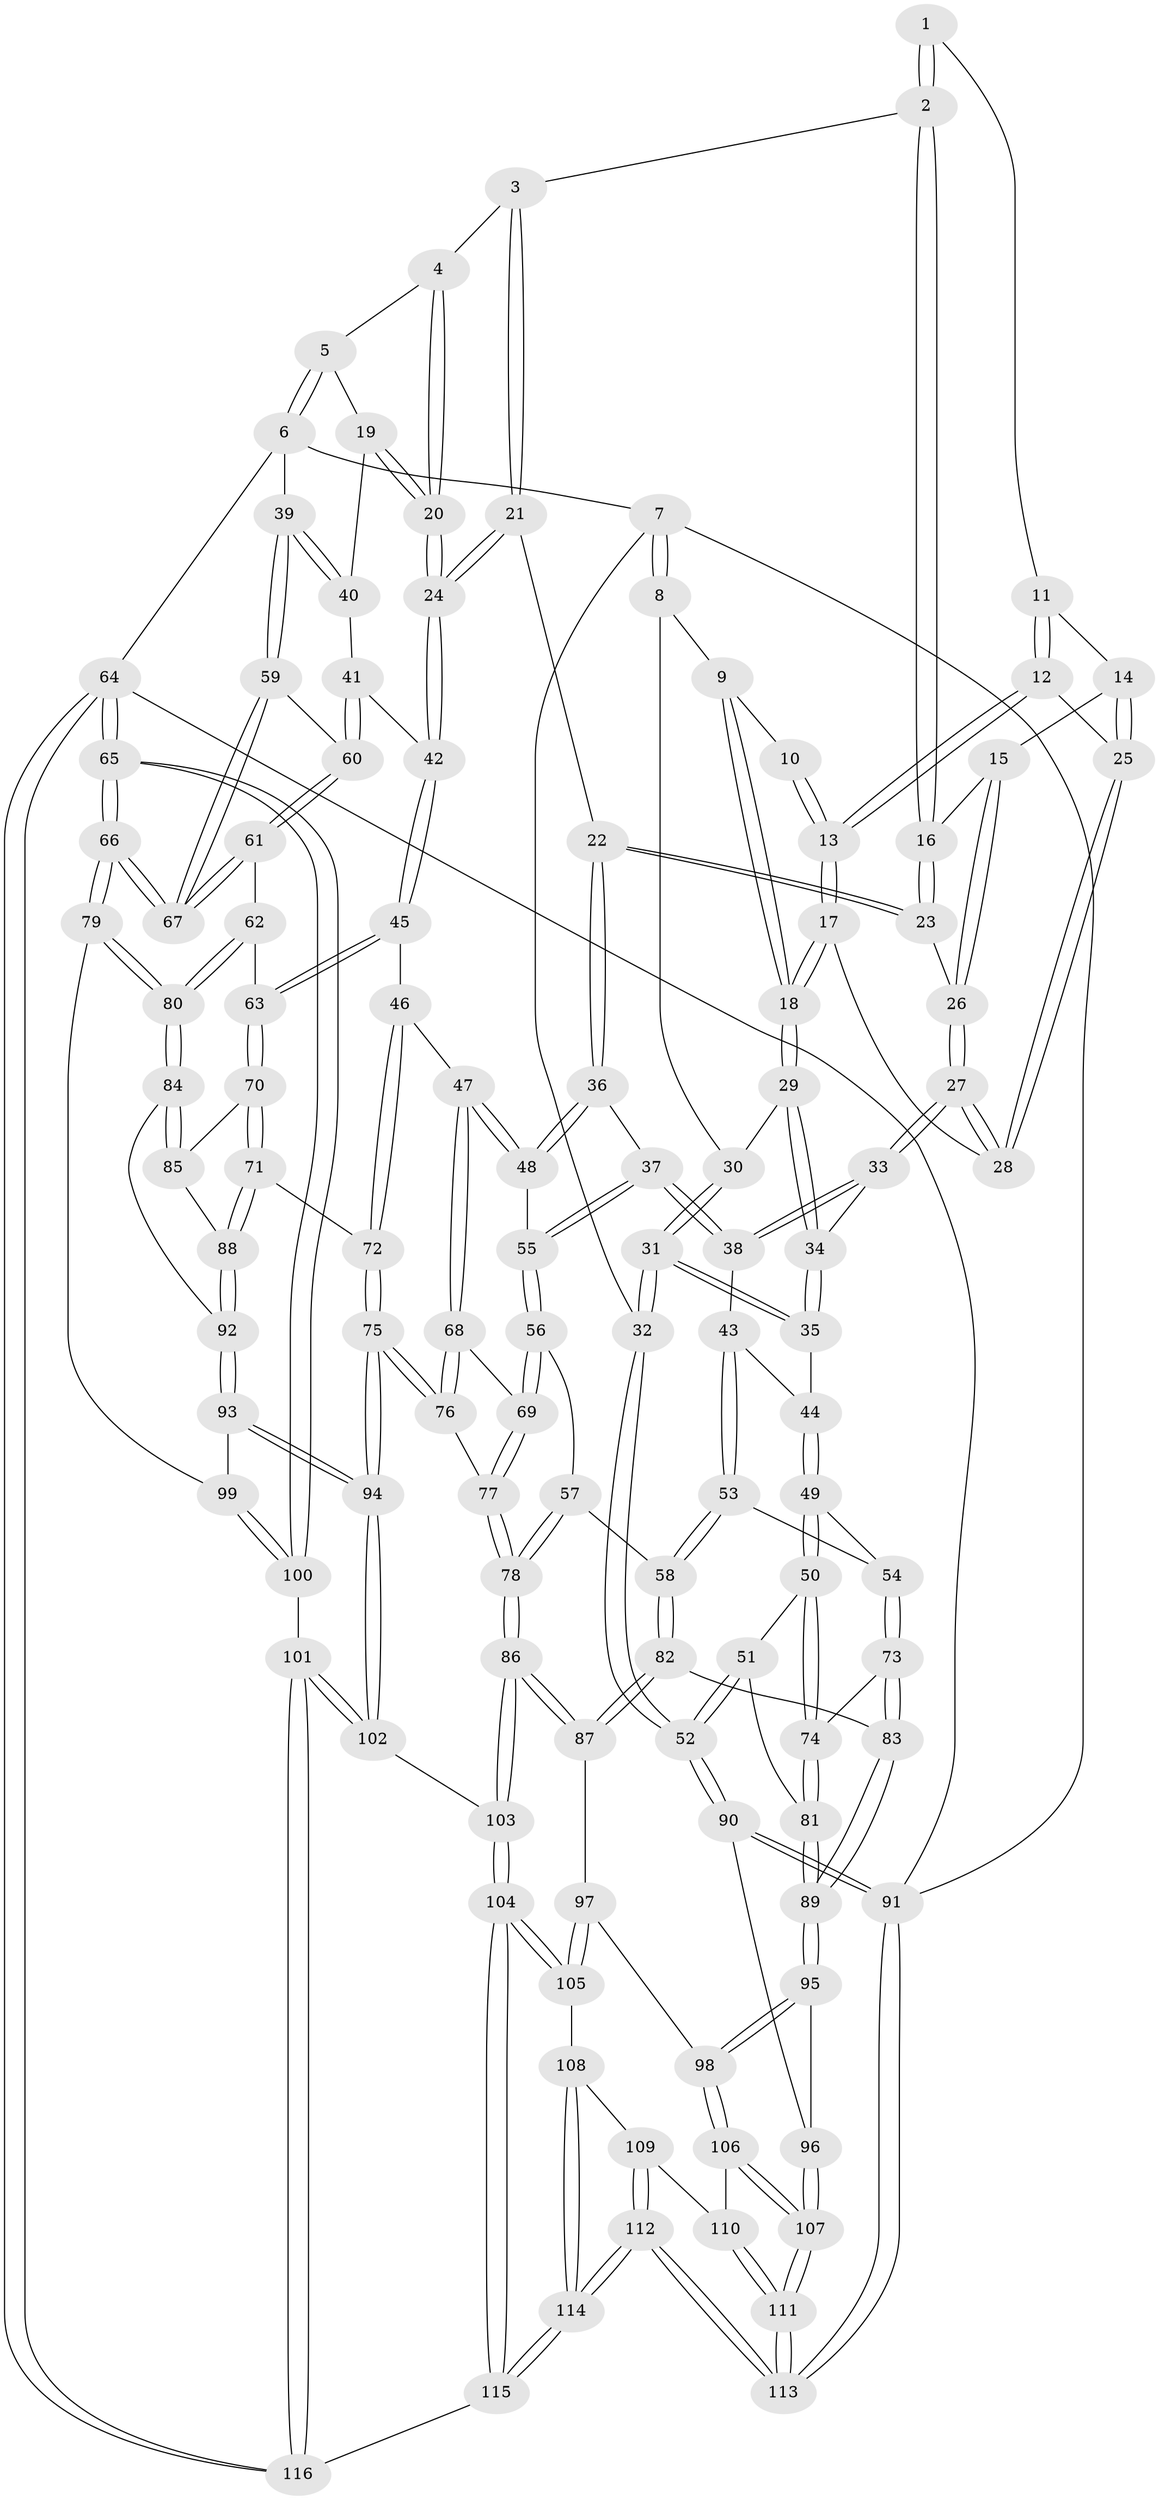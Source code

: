 // Generated by graph-tools (version 1.1) at 2025/11/02/27/25 16:11:57]
// undirected, 116 vertices, 287 edges
graph export_dot {
graph [start="1"]
  node [color=gray90,style=filled];
  1 [pos="+0.4193612430414653+0"];
  2 [pos="+0.6855407820464918+0"];
  3 [pos="+0.6926943710527224+0"];
  4 [pos="+0.7363393282330291+0"];
  5 [pos="+0.830361744073239+0"];
  6 [pos="+1+0"];
  7 [pos="+0+0"];
  8 [pos="+0+0"];
  9 [pos="+0.1734941833034087+0"];
  10 [pos="+0.3471437537146848+0"];
  11 [pos="+0.4240069722418311+0"];
  12 [pos="+0.3745413647906407+0.09828772842433076"];
  13 [pos="+0.34342011337739853+0.10460014017775542"];
  14 [pos="+0.4377599288506085+0.0767655861905254"];
  15 [pos="+0.44974785334905615+0.07974129183781334"];
  16 [pos="+0.5910582748451286+0.03432306476116178"];
  17 [pos="+0.32266223440238945+0.12529794394903485"];
  18 [pos="+0.2996121765775975+0.14049905488086584"];
  19 [pos="+0.7784158270734121+0.20007285952947"];
  20 [pos="+0.7673156550307877+0.20807037963724395"];
  21 [pos="+0.7076557757262796+0.2696667958926975"];
  22 [pos="+0.7002583062831336+0.2703597275165822"];
  23 [pos="+0.5686180366823852+0.15916813354780654"];
  24 [pos="+0.7102841899725834+0.27011018978130535"];
  25 [pos="+0.4173666882933962+0.09509483789122378"];
  26 [pos="+0.5326494831487167+0.17128019466831904"];
  27 [pos="+0.46803873328662954+0.21467336457692807"];
  28 [pos="+0.44272987009832016+0.17683970188189113"];
  29 [pos="+0.28914436668076654+0.15501382137394798"];
  30 [pos="+0.20885712385587835+0.13902148244349685"];
  31 [pos="+0.0204757220360561+0.2815699126125175"];
  32 [pos="+0+0.3136747019049288"];
  33 [pos="+0.43173244442569453+0.2808458474725561"];
  34 [pos="+0.29170457295321184+0.1641418919324616"];
  35 [pos="+0.2373631244040122+0.3100940810946784"];
  36 [pos="+0.6233729347419366+0.3375049912294707"];
  37 [pos="+0.44543319113761737+0.3379551440069408"];
  38 [pos="+0.4314982762671244+0.32392022657698727"];
  39 [pos="+1+0"];
  40 [pos="+1+0.06260235798066863"];
  41 [pos="+0.8484348562338185+0.34953881717599633"];
  42 [pos="+0.8028107074482933+0.34798475636350146"];
  43 [pos="+0.31343386820802854+0.3563359886317532"];
  44 [pos="+0.277583559437012+0.34753695906013604"];
  45 [pos="+0.7562998095980409+0.4896113773718665"];
  46 [pos="+0.6607742317601293+0.5152978312421553"];
  47 [pos="+0.6327178380205961+0.5097892372801994"];
  48 [pos="+0.6174112043575294+0.4914884813339149"];
  49 [pos="+0.1787933571628491+0.49331039154482"];
  50 [pos="+0.10212390793428205+0.495199707684822"];
  51 [pos="+0.0900559202900549+0.49414797268317867"];
  52 [pos="+0+0.417055254291393"];
  53 [pos="+0.32142914838748676+0.5360779099082427"];
  54 [pos="+0.25018394092447577+0.5284945590544924"];
  55 [pos="+0.4634611741164647+0.47691154381132966"];
  56 [pos="+0.44666466295003787+0.5026203814494205"];
  57 [pos="+0.4247779513808231+0.5245440240753231"];
  58 [pos="+0.3312462845529982+0.5425367507523121"];
  59 [pos="+1+0.34394476937591556"];
  60 [pos="+0.8906451318127333+0.3726342262399086"];
  61 [pos="+0.9213833350756335+0.5267289148629318"];
  62 [pos="+0.8983231014855687+0.5472527089496514"];
  63 [pos="+0.8196105539727004+0.5576157529857338"];
  64 [pos="+1+1"];
  65 [pos="+1+1"];
  66 [pos="+1+0.897713064003647"];
  67 [pos="+1+0.5316226290566904"];
  68 [pos="+0.6238171531402125+0.5269896458805311"];
  69 [pos="+0.561986014123595+0.6018975611828425"];
  70 [pos="+0.8186015318393834+0.5603104548256793"];
  71 [pos="+0.7362361833280041+0.6300199418522744"];
  72 [pos="+0.7108531309129192+0.638207278000266"];
  73 [pos="+0.21798215145156155+0.6191730592988489"];
  74 [pos="+0.19495622160964954+0.6192646043667174"];
  75 [pos="+0.6636826528111667+0.7263647609093735"];
  76 [pos="+0.6479835120968457+0.7203284356187092"];
  77 [pos="+0.5313021625987729+0.6982369172353434"];
  78 [pos="+0.49486030671019027+0.7100940183437453"];
  79 [pos="+1+0.7581564840379164"];
  80 [pos="+0.9394055257823029+0.7004420252877565"];
  81 [pos="+0.14561525183601462+0.6577861913115693"];
  82 [pos="+0.3230828761651427+0.6612472266344104"];
  83 [pos="+0.24514789691371566+0.66990224955259"];
  84 [pos="+0.8630957495954108+0.6834924401311484"];
  85 [pos="+0.820987831225225+0.581808790684902"];
  86 [pos="+0.4881729136780747+0.7167935944564862"];
  87 [pos="+0.3613906480615992+0.7149123607271802"];
  88 [pos="+0.79612144544556+0.6711876791071545"];
  89 [pos="+0.13870239796006772+0.7611737172053202"];
  90 [pos="+0+0.7334732677455289"];
  91 [pos="+0+1"];
  92 [pos="+0.8065396551870271+0.7003702038235281"];
  93 [pos="+0.7910785653094174+0.7210962243153816"];
  94 [pos="+0.6796794419426425+0.7484535094384512"];
  95 [pos="+0.1316388808584142+0.7748454711195985"];
  96 [pos="+0.08850057715262734+0.7754763446928233"];
  97 [pos="+0.331012910032802+0.7640064836057566"];
  98 [pos="+0.1603921030205593+0.7992034241970813"];
  99 [pos="+0.8339354853360798+0.7762788844723396"];
  100 [pos="+0.7720910507331118+0.8847820039489088"];
  101 [pos="+0.6997432289905218+0.8779077197904404"];
  102 [pos="+0.6952529415729599+0.8728233633972876"];
  103 [pos="+0.4903750869761856+0.8847876538037187"];
  104 [pos="+0.47827804045626954+0.9003973930971574"];
  105 [pos="+0.35695050208067464+0.8957101603973174"];
  106 [pos="+0.17157359709974143+0.8234294699908343"];
  107 [pos="+0.07054860858876884+1"];
  108 [pos="+0.3459053107011826+0.9030683576823673"];
  109 [pos="+0.23758665109385832+0.890883544826464"];
  110 [pos="+0.20599395438641238+0.8645765529155235"];
  111 [pos="+0.010296308031624195+1"];
  112 [pos="+0.17237424629863973+1"];
  113 [pos="+0+1"];
  114 [pos="+0.2694706921894668+1"];
  115 [pos="+0.5287139867998316+1"];
  116 [pos="+0.626934567408005+1"];
  1 -- 2;
  1 -- 2;
  1 -- 11;
  2 -- 3;
  2 -- 16;
  2 -- 16;
  3 -- 4;
  3 -- 21;
  3 -- 21;
  4 -- 5;
  4 -- 20;
  4 -- 20;
  5 -- 6;
  5 -- 6;
  5 -- 19;
  6 -- 7;
  6 -- 39;
  6 -- 64;
  7 -- 8;
  7 -- 8;
  7 -- 32;
  7 -- 91;
  8 -- 9;
  8 -- 30;
  9 -- 10;
  9 -- 18;
  9 -- 18;
  10 -- 13;
  10 -- 13;
  11 -- 12;
  11 -- 12;
  11 -- 14;
  12 -- 13;
  12 -- 13;
  12 -- 25;
  13 -- 17;
  13 -- 17;
  14 -- 15;
  14 -- 25;
  14 -- 25;
  15 -- 16;
  15 -- 26;
  15 -- 26;
  16 -- 23;
  16 -- 23;
  17 -- 18;
  17 -- 18;
  17 -- 28;
  18 -- 29;
  18 -- 29;
  19 -- 20;
  19 -- 20;
  19 -- 40;
  20 -- 24;
  20 -- 24;
  21 -- 22;
  21 -- 24;
  21 -- 24;
  22 -- 23;
  22 -- 23;
  22 -- 36;
  22 -- 36;
  23 -- 26;
  24 -- 42;
  24 -- 42;
  25 -- 28;
  25 -- 28;
  26 -- 27;
  26 -- 27;
  27 -- 28;
  27 -- 28;
  27 -- 33;
  27 -- 33;
  29 -- 30;
  29 -- 34;
  29 -- 34;
  30 -- 31;
  30 -- 31;
  31 -- 32;
  31 -- 32;
  31 -- 35;
  31 -- 35;
  32 -- 52;
  32 -- 52;
  33 -- 34;
  33 -- 38;
  33 -- 38;
  34 -- 35;
  34 -- 35;
  35 -- 44;
  36 -- 37;
  36 -- 48;
  36 -- 48;
  37 -- 38;
  37 -- 38;
  37 -- 55;
  37 -- 55;
  38 -- 43;
  39 -- 40;
  39 -- 40;
  39 -- 59;
  39 -- 59;
  40 -- 41;
  41 -- 42;
  41 -- 60;
  41 -- 60;
  42 -- 45;
  42 -- 45;
  43 -- 44;
  43 -- 53;
  43 -- 53;
  44 -- 49;
  44 -- 49;
  45 -- 46;
  45 -- 63;
  45 -- 63;
  46 -- 47;
  46 -- 72;
  46 -- 72;
  47 -- 48;
  47 -- 48;
  47 -- 68;
  47 -- 68;
  48 -- 55;
  49 -- 50;
  49 -- 50;
  49 -- 54;
  50 -- 51;
  50 -- 74;
  50 -- 74;
  51 -- 52;
  51 -- 52;
  51 -- 81;
  52 -- 90;
  52 -- 90;
  53 -- 54;
  53 -- 58;
  53 -- 58;
  54 -- 73;
  54 -- 73;
  55 -- 56;
  55 -- 56;
  56 -- 57;
  56 -- 69;
  56 -- 69;
  57 -- 58;
  57 -- 78;
  57 -- 78;
  58 -- 82;
  58 -- 82;
  59 -- 60;
  59 -- 67;
  59 -- 67;
  60 -- 61;
  60 -- 61;
  61 -- 62;
  61 -- 67;
  61 -- 67;
  62 -- 63;
  62 -- 80;
  62 -- 80;
  63 -- 70;
  63 -- 70;
  64 -- 65;
  64 -- 65;
  64 -- 116;
  64 -- 116;
  64 -- 91;
  65 -- 66;
  65 -- 66;
  65 -- 100;
  65 -- 100;
  66 -- 67;
  66 -- 67;
  66 -- 79;
  66 -- 79;
  68 -- 69;
  68 -- 76;
  68 -- 76;
  69 -- 77;
  69 -- 77;
  70 -- 71;
  70 -- 71;
  70 -- 85;
  71 -- 72;
  71 -- 88;
  71 -- 88;
  72 -- 75;
  72 -- 75;
  73 -- 74;
  73 -- 83;
  73 -- 83;
  74 -- 81;
  74 -- 81;
  75 -- 76;
  75 -- 76;
  75 -- 94;
  75 -- 94;
  76 -- 77;
  77 -- 78;
  77 -- 78;
  78 -- 86;
  78 -- 86;
  79 -- 80;
  79 -- 80;
  79 -- 99;
  80 -- 84;
  80 -- 84;
  81 -- 89;
  81 -- 89;
  82 -- 83;
  82 -- 87;
  82 -- 87;
  83 -- 89;
  83 -- 89;
  84 -- 85;
  84 -- 85;
  84 -- 92;
  85 -- 88;
  86 -- 87;
  86 -- 87;
  86 -- 103;
  86 -- 103;
  87 -- 97;
  88 -- 92;
  88 -- 92;
  89 -- 95;
  89 -- 95;
  90 -- 91;
  90 -- 91;
  90 -- 96;
  91 -- 113;
  91 -- 113;
  92 -- 93;
  92 -- 93;
  93 -- 94;
  93 -- 94;
  93 -- 99;
  94 -- 102;
  94 -- 102;
  95 -- 96;
  95 -- 98;
  95 -- 98;
  96 -- 107;
  96 -- 107;
  97 -- 98;
  97 -- 105;
  97 -- 105;
  98 -- 106;
  98 -- 106;
  99 -- 100;
  99 -- 100;
  100 -- 101;
  101 -- 102;
  101 -- 102;
  101 -- 116;
  101 -- 116;
  102 -- 103;
  103 -- 104;
  103 -- 104;
  104 -- 105;
  104 -- 105;
  104 -- 115;
  104 -- 115;
  105 -- 108;
  106 -- 107;
  106 -- 107;
  106 -- 110;
  107 -- 111;
  107 -- 111;
  108 -- 109;
  108 -- 114;
  108 -- 114;
  109 -- 110;
  109 -- 112;
  109 -- 112;
  110 -- 111;
  110 -- 111;
  111 -- 113;
  111 -- 113;
  112 -- 113;
  112 -- 113;
  112 -- 114;
  112 -- 114;
  114 -- 115;
  114 -- 115;
  115 -- 116;
}
